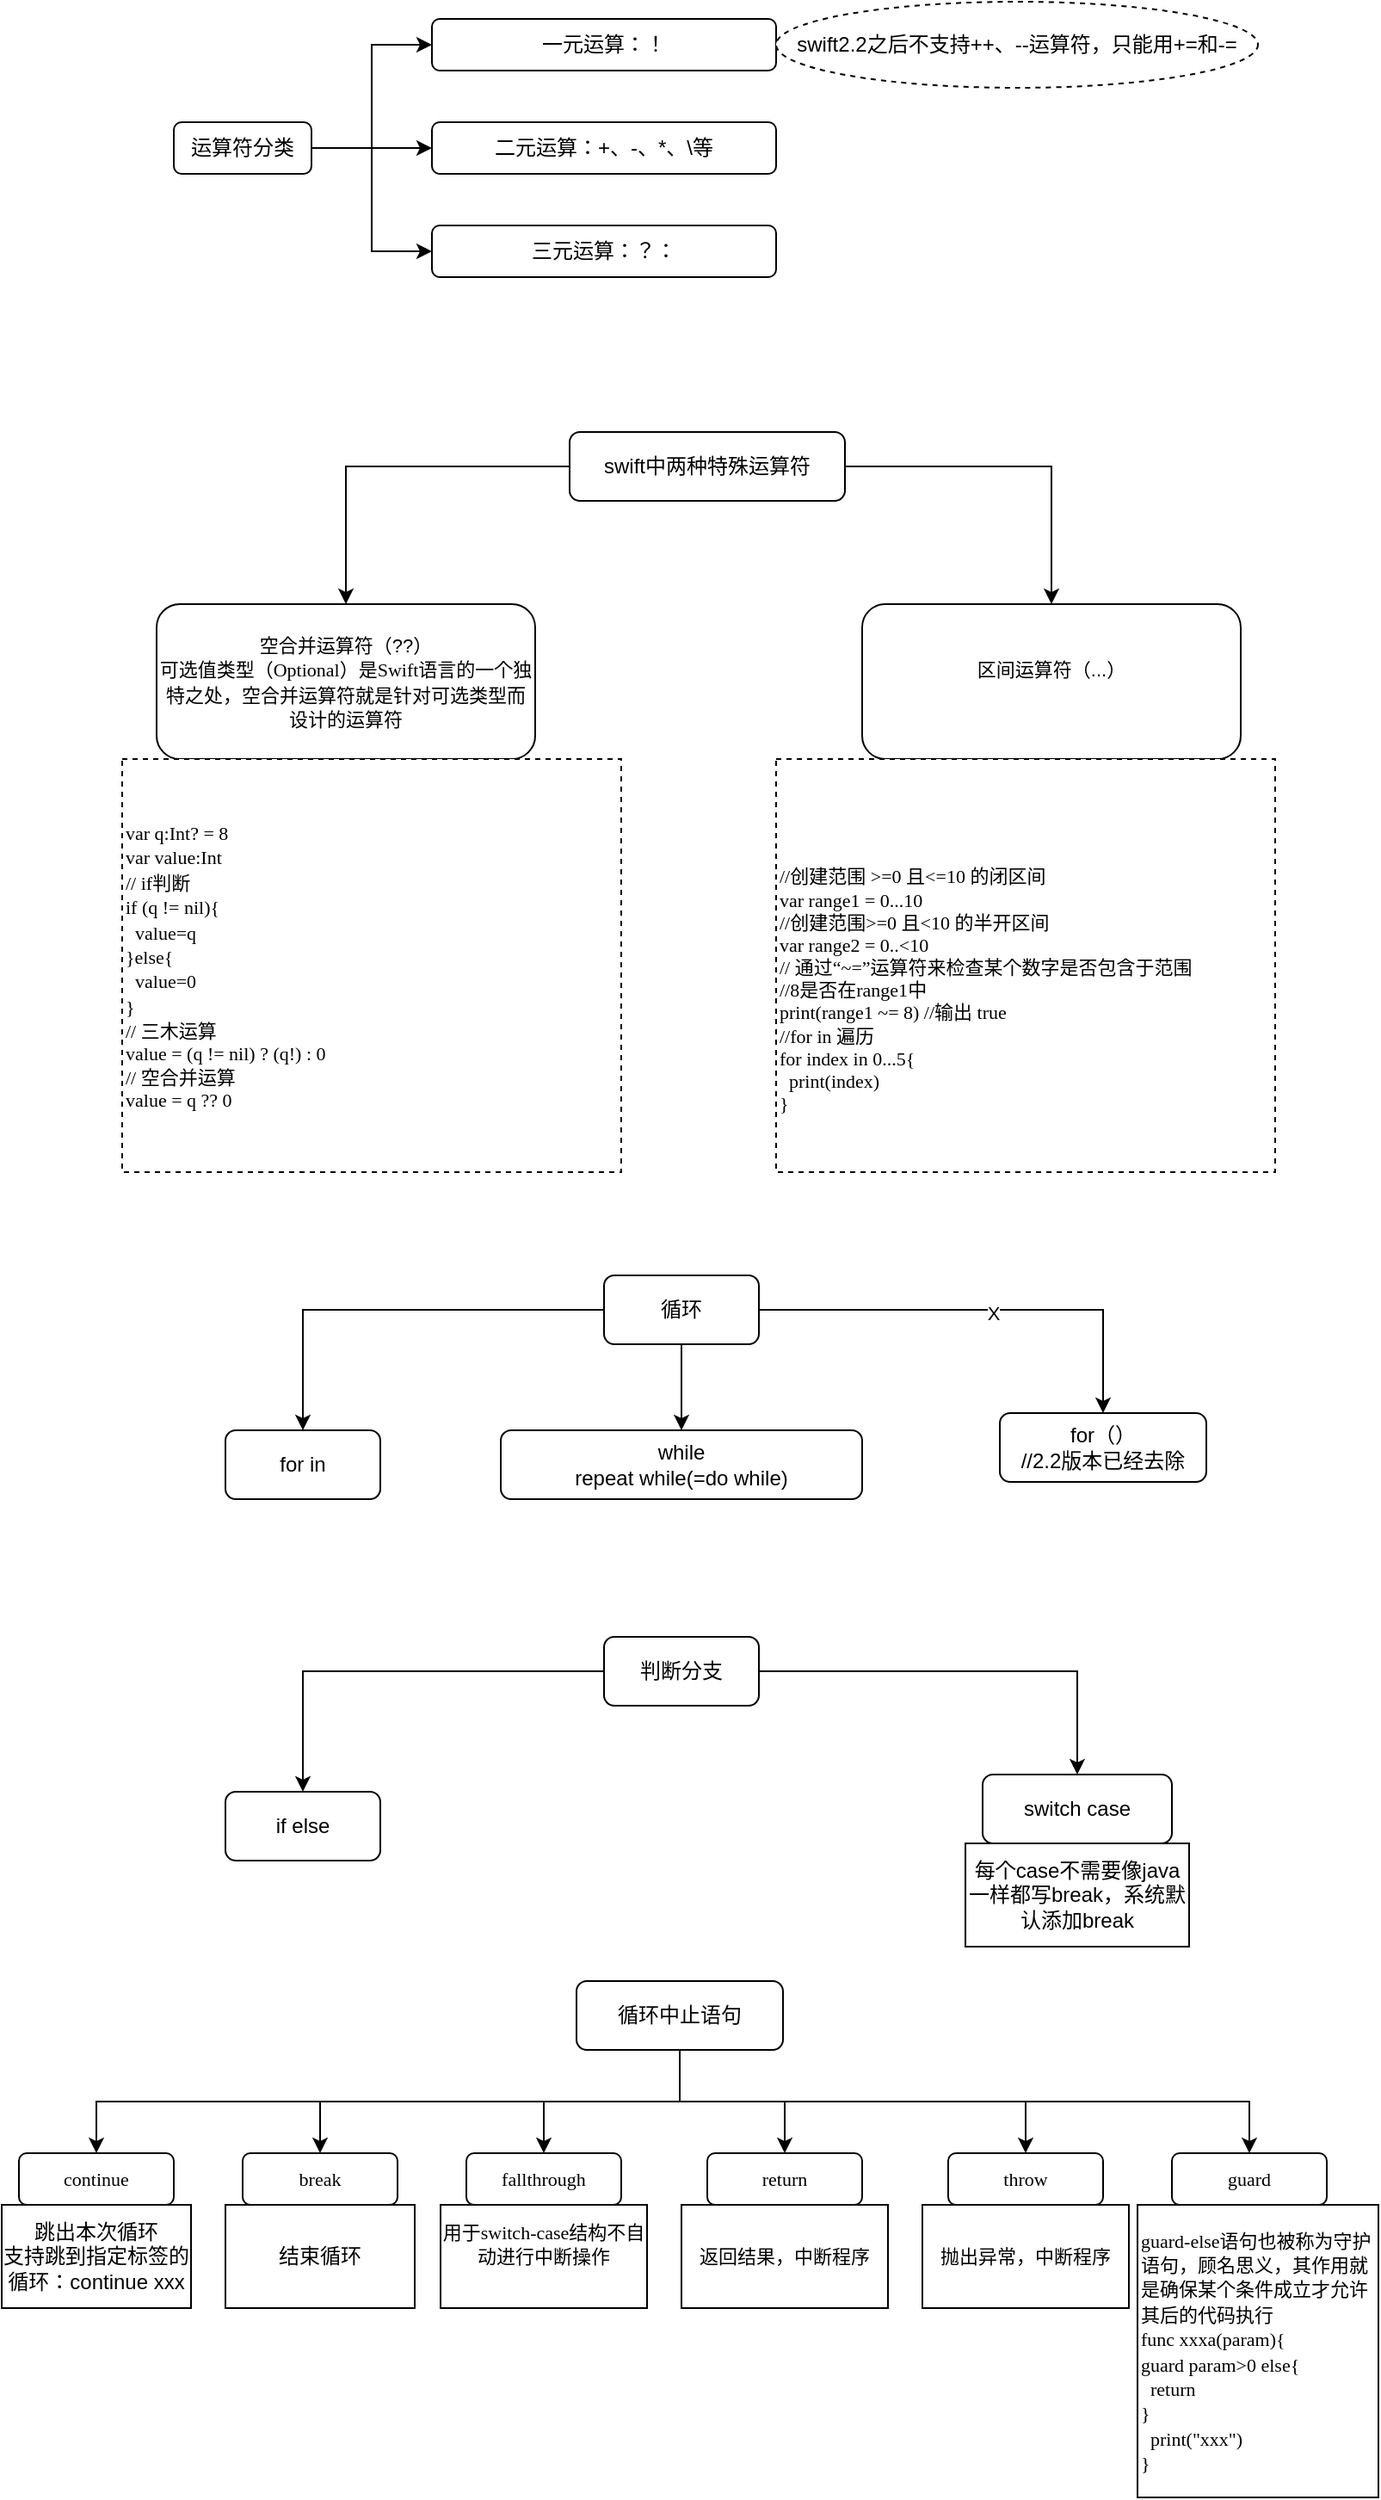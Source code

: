 <mxfile version="13.8.2" type="device"><diagram id="3bpRNgHyk78-pTCMW3Rk" name="Page-1"><mxGraphModel dx="1426" dy="700" grid="1" gridSize="10" guides="1" tooltips="1" connect="1" arrows="1" fold="1" page="1" pageScale="1" pageWidth="827" pageHeight="1169" math="0" shadow="0"><root><mxCell id="0"/><mxCell id="1" parent="0"/><mxCell id="QzSz1MgBjZL7cKPzgt0D-6" style="edgeStyle=orthogonalEdgeStyle;rounded=0;orthogonalLoop=1;jettySize=auto;html=1;" edge="1" parent="1" source="QzSz1MgBjZL7cKPzgt0D-1" target="QzSz1MgBjZL7cKPzgt0D-3"><mxGeometry relative="1" as="geometry"/></mxCell><mxCell id="QzSz1MgBjZL7cKPzgt0D-7" style="edgeStyle=orthogonalEdgeStyle;rounded=0;orthogonalLoop=1;jettySize=auto;html=1;entryX=0;entryY=0.5;entryDx=0;entryDy=0;" edge="1" parent="1" source="QzSz1MgBjZL7cKPzgt0D-1" target="QzSz1MgBjZL7cKPzgt0D-2"><mxGeometry relative="1" as="geometry"/></mxCell><mxCell id="QzSz1MgBjZL7cKPzgt0D-8" style="edgeStyle=orthogonalEdgeStyle;rounded=0;orthogonalLoop=1;jettySize=auto;html=1;entryX=0;entryY=0.5;entryDx=0;entryDy=0;" edge="1" parent="1" source="QzSz1MgBjZL7cKPzgt0D-1" target="QzSz1MgBjZL7cKPzgt0D-4"><mxGeometry relative="1" as="geometry"/></mxCell><mxCell id="QzSz1MgBjZL7cKPzgt0D-1" value="运算符分类" style="rounded=1;whiteSpace=wrap;html=1;" vertex="1" parent="1"><mxGeometry x="110" y="130" width="80" height="30" as="geometry"/></mxCell><mxCell id="QzSz1MgBjZL7cKPzgt0D-2" value="一元运算：！" style="rounded=1;whiteSpace=wrap;html=1;" vertex="1" parent="1"><mxGeometry x="260" y="70" width="200" height="30" as="geometry"/></mxCell><mxCell id="QzSz1MgBjZL7cKPzgt0D-3" value="二元运算：+、-、*、\等" style="rounded=1;whiteSpace=wrap;html=1;" vertex="1" parent="1"><mxGeometry x="260" y="130" width="200" height="30" as="geometry"/></mxCell><mxCell id="QzSz1MgBjZL7cKPzgt0D-4" value="三元运算：？：" style="rounded=1;whiteSpace=wrap;html=1;" vertex="1" parent="1"><mxGeometry x="260" y="190" width="200" height="30" as="geometry"/></mxCell><mxCell id="QzSz1MgBjZL7cKPzgt0D-9" value="swift2.2之后不支持++、--运算符，只能用+=和-=" style="ellipse;whiteSpace=wrap;html=1;dashed=1;" vertex="1" parent="1"><mxGeometry x="460" y="60" width="280" height="50" as="geometry"/></mxCell><mxCell id="QzSz1MgBjZL7cKPzgt0D-15" style="edgeStyle=orthogonalEdgeStyle;rounded=0;orthogonalLoop=1;jettySize=auto;html=1;entryX=0.5;entryY=0;entryDx=0;entryDy=0;" edge="1" parent="1" source="QzSz1MgBjZL7cKPzgt0D-10" target="QzSz1MgBjZL7cKPzgt0D-11"><mxGeometry relative="1" as="geometry"/></mxCell><mxCell id="QzSz1MgBjZL7cKPzgt0D-16" style="edgeStyle=orthogonalEdgeStyle;rounded=0;orthogonalLoop=1;jettySize=auto;html=1;" edge="1" parent="1" source="QzSz1MgBjZL7cKPzgt0D-10" target="QzSz1MgBjZL7cKPzgt0D-12"><mxGeometry relative="1" as="geometry"/></mxCell><mxCell id="QzSz1MgBjZL7cKPzgt0D-10" value="swift中两种特殊运算符" style="rounded=1;whiteSpace=wrap;html=1;" vertex="1" parent="1"><mxGeometry x="340" y="310" width="160" height="40" as="geometry"/></mxCell><mxCell id="QzSz1MgBjZL7cKPzgt0D-11" value="&lt;span style=&quot;font-size: 11px&quot;&gt;空合并运算符（??）&lt;br&gt;&lt;/span&gt;&lt;span style=&quot;font-size: 11px ; font-family: &amp;#34;simsun&amp;#34;&quot;&gt;可选值类型（&lt;/span&gt;&lt;span style=&quot;font-size: 11px ; font-family: &amp;#34;simsun&amp;#34;&quot;&gt;Optional）是Swift语言的一个独特之处，空合并运算符&lt;/span&gt;&lt;span style=&quot;font-size: 11px ; font-family: &amp;#34;simsun&amp;#34;&quot;&gt;就是针对可选类型而设计的运算符&lt;/span&gt;&lt;span style=&quot;font-size: 11px ; font-family: &amp;#34;simsun&amp;#34;&quot;&gt;&lt;br&gt;&lt;/span&gt;" style="rounded=1;whiteSpace=wrap;html=1;" vertex="1" parent="1"><mxGeometry x="100" y="410" width="220" height="90" as="geometry"/></mxCell><mxCell id="QzSz1MgBjZL7cKPzgt0D-12" value="&lt;span style=&quot;font-size: 11px&quot;&gt;区间运算符（...）&lt;br&gt;&lt;/span&gt;&lt;span style=&quot;font-size: 11px ; font-family: &amp;#34;simsun&amp;#34;&quot;&gt;&lt;br&gt;&lt;/span&gt;" style="rounded=1;whiteSpace=wrap;html=1;" vertex="1" parent="1"><mxGeometry x="510" y="410" width="220" height="90" as="geometry"/></mxCell><mxCell id="QzSz1MgBjZL7cKPzgt0D-13" value="&lt;font style=&quot;font-size: 11px&quot;&gt;&lt;span style=&quot;font-family: &amp;#34;couriernewpsmt&amp;#34; ; font-size: 11px&quot;&gt;var q:Int? = 8&lt;br style=&quot;font-size: 11px&quot;&gt;&lt;/span&gt;&lt;span style=&quot;font-family: &amp;#34;couriernewpsmt&amp;#34; ; font-size: 11px&quot;&gt;var value:Int&lt;br style=&quot;font-size: 11px&quot;&gt;// if判断&lt;br style=&quot;font-size: 11px&quot;&gt;&lt;/span&gt;&lt;span style=&quot;font-family: &amp;#34;couriernewpsmt&amp;#34; ; font-size: 11px&quot;&gt;if (q != nil){&lt;br style=&quot;font-size: 11px&quot;&gt;&amp;nbsp; value=q&lt;br style=&quot;font-size: 11px&quot;&gt;}else{&lt;br style=&quot;font-size: 11px&quot;&gt;&amp;nbsp; value=0&lt;br style=&quot;font-size: 11px&quot;&gt;}&lt;br style=&quot;font-size: 11px&quot;&gt;// 三木运算&lt;br style=&quot;font-size: 11px&quot;&gt;&lt;/span&gt;&lt;/font&gt;&lt;div style=&quot;font-size: 11px&quot;&gt;&lt;span style=&quot;font-family: &amp;#34;couriernewpsmt&amp;#34; ; font-size: 11px&quot;&gt;&lt;font style=&quot;font-size: 11px&quot;&gt; value = (q != nil) ? (q!) : 0&amp;nbsp;&lt;/font&gt;&lt;/span&gt;&lt;/div&gt;&lt;div style=&quot;font-size: 11px&quot;&gt;&lt;span style=&quot;font-family: &amp;#34;couriernewpsmt&amp;#34; ; font-size: 11px&quot;&gt;&lt;font style=&quot;font-size: 11px&quot;&gt;// 空合并运算&lt;/font&gt;&lt;/span&gt;&lt;/div&gt;&lt;div style=&quot;font-size: 11px&quot;&gt;&lt;font face=&quot;couriernewpsmt&quot; style=&quot;font-size: 11px&quot;&gt;value = q ?? 0&lt;/font&gt;&lt;/div&gt;" style="rounded=0;whiteSpace=wrap;html=1;dashed=1;align=left;" vertex="1" parent="1"><mxGeometry x="80" y="500" width="290" height="240" as="geometry"/></mxCell><mxCell id="QzSz1MgBjZL7cKPzgt0D-14" value="&lt;font style=&quot;font-size: 11px&quot;&gt;&lt;br&gt;&lt;br&gt;&lt;/font&gt;&lt;div style=&quot;font-size: 11px&quot;&gt;&lt;font style=&quot;font-size: 11px&quot;&gt;&lt;span style=&quot;font-family: &amp;#34;couriernewpsmt&amp;#34; ; font-size: 11px&quot;&gt;//&lt;/span&gt;&lt;span style=&quot;font-family: &amp;#34;simsun&amp;#34; ; font-size: 11px&quot;&gt;创建范围&lt;/span&gt;&lt;span style=&quot;font-family: &amp;#34;couriernewpsmt&amp;#34; ; font-size: 11px&quot;&gt; &amp;gt;=0 &lt;/span&gt;&lt;span style=&quot;font-family: &amp;#34;simsun&amp;#34; ; font-size: 11px&quot;&gt;且&lt;/span&gt;&lt;span style=&quot;font-family: &amp;#34;couriernewpsmt&amp;#34; ; font-size: 11px&quot;&gt;&amp;lt;=10 &lt;/span&gt;&lt;span style=&quot;font-family: &amp;#34;simsun&amp;#34; ; font-size: 11px&quot;&gt;的闭区间&lt;br&gt;&lt;/span&gt;&lt;/font&gt;&lt;/div&gt;&lt;div style=&quot;font-size: 11px&quot;&gt;&lt;span style=&quot;font-family: &amp;#34;couriernewpsmt&amp;#34; ; font-size: 11px&quot;&gt;&lt;font style=&quot;font-size: 11px&quot;&gt; var range1 = 0...10&lt;br&gt;&lt;/font&gt;&lt;/span&gt;&lt;/div&gt;&lt;div style=&quot;font-size: 11px&quot;&gt;&lt;font style=&quot;font-size: 11px&quot;&gt;&lt;span style=&quot;font-family: &amp;#34;couriernewpsmt&amp;#34; ; font-size: 11px&quot;&gt; //&lt;/span&gt;&lt;span style=&quot;font-family: &amp;#34;simsun&amp;#34; ; font-size: 11px&quot;&gt;创建范围&lt;/span&gt;&lt;span style=&quot;font-family: &amp;#34;couriernewpsmt&amp;#34; ; font-size: 11px&quot;&gt;&amp;gt;=0 &lt;/span&gt;&lt;span style=&quot;font-family: &amp;#34;simsun&amp;#34; ; font-size: 11px&quot;&gt;且&lt;/span&gt;&lt;span style=&quot;font-family: &amp;#34;couriernewpsmt&amp;#34; ; font-size: 11px&quot;&gt;&amp;lt;10 &lt;/span&gt;&lt;span style=&quot;font-family: &amp;#34;simsun&amp;#34; ; font-size: 11px&quot;&gt;的半开区间&lt;br&gt;&lt;/span&gt;&lt;/font&gt;&lt;/div&gt;&lt;div style=&quot;font-size: 11px&quot;&gt;&lt;span style=&quot;font-family: &amp;#34;couriernewpsmt&amp;#34; ; font-size: 11px&quot;&gt;&lt;font style=&quot;font-size: 11px&quot;&gt; var range2 = 0..&amp;lt;10&lt;br&gt;&lt;/font&gt;&lt;/span&gt;&lt;/div&gt;&lt;div style=&quot;font-size: 11px&quot;&gt;&lt;span style=&quot;font-family: &amp;#34;simsun&amp;#34; ; font-size: 11px&quot;&gt;&lt;font style=&quot;font-size: 11px&quot;&gt;// 通过“~=”运算符来检查某个数字是否包含于范围&lt;/font&gt;&lt;/span&gt;&lt;/div&gt;&lt;div style=&quot;font-size: 11px&quot;&gt;&lt;font style=&quot;font-size: 11px&quot;&gt;&lt;span style=&quot;font-family: &amp;#34;couriernewpsmt&amp;#34; ; font-size: 11px&quot;&gt;//8&lt;/span&gt;&lt;span style=&quot;font-family: &amp;#34;simsun&amp;#34; ; font-size: 11px&quot;&gt;是否在&lt;/span&gt;&lt;span style=&quot;font-family: &amp;#34;couriernewpsmt&amp;#34; ; font-size: 11px&quot;&gt;range1&lt;/span&gt;&lt;span style=&quot;font-family: &amp;#34;simsun&amp;#34; ; font-size: 11px&quot;&gt;中&lt;br&gt;&lt;/span&gt;&lt;/font&gt;&lt;/div&gt;&lt;div style=&quot;font-size: 11px&quot;&gt;&lt;font style=&quot;font-size: 11px&quot;&gt;&lt;span style=&quot;font-family: &amp;#34;couriernewpsmt&amp;#34; ; font-size: 11px&quot;&gt; print(range1 ~= 8) //&lt;/span&gt;&lt;span style=&quot;font-family: &amp;#34;simsun&amp;#34; ; font-size: 11px&quot;&gt;输出&lt;/span&gt;&lt;span style=&quot;font-family: &amp;#34;couriernewpsmt&amp;#34; ; font-size: 11px&quot;&gt; true&amp;nbsp;&lt;/span&gt;&lt;/font&gt;&lt;/div&gt;&lt;div style=&quot;font-size: 11px&quot;&gt;&lt;font style=&quot;font-size: 11px&quot;&gt;&lt;span style=&quot;font-family: &amp;#34;couriernewpsmt&amp;#34; ; font-size: 11px&quot;&gt;//for in 遍历&lt;/span&gt;&lt;/font&gt;&lt;/div&gt;&lt;div style=&quot;font-size: 11px&quot;&gt;&lt;font style=&quot;font-size: 11px&quot;&gt;&lt;span style=&quot;font-family: &amp;#34;couriernewpsmt&amp;#34; ; font-size: 11px&quot;&gt;for index in 0...5{&lt;/span&gt;&lt;/font&gt;&lt;/div&gt;&lt;div style=&quot;font-size: 11px&quot;&gt;&lt;font style=&quot;font-size: 11px&quot;&gt;&lt;span style=&quot;font-family: &amp;#34;couriernewpsmt&amp;#34; ; font-size: 11px&quot;&gt;&amp;nbsp; print(index)&lt;/span&gt;&lt;/font&gt;&lt;/div&gt;&lt;div style=&quot;font-size: 11px&quot;&gt;&lt;font style=&quot;font-size: 11px&quot;&gt;&lt;span style=&quot;font-family: &amp;#34;couriernewpsmt&amp;#34; ; font-size: 11px&quot;&gt;}&lt;/span&gt;&lt;/font&gt;&lt;/div&gt;" style="rounded=0;whiteSpace=wrap;html=1;dashed=1;align=left;" vertex="1" parent="1"><mxGeometry x="460" y="500" width="290" height="240" as="geometry"/></mxCell><mxCell id="QzSz1MgBjZL7cKPzgt0D-21" style="edgeStyle=orthogonalEdgeStyle;rounded=0;orthogonalLoop=1;jettySize=auto;html=1;entryX=0.5;entryY=0;entryDx=0;entryDy=0;" edge="1" parent="1" source="QzSz1MgBjZL7cKPzgt0D-17" target="QzSz1MgBjZL7cKPzgt0D-19"><mxGeometry relative="1" as="geometry"/></mxCell><mxCell id="QzSz1MgBjZL7cKPzgt0D-22" style="edgeStyle=orthogonalEdgeStyle;rounded=0;orthogonalLoop=1;jettySize=auto;html=1;" edge="1" parent="1" source="QzSz1MgBjZL7cKPzgt0D-17" target="QzSz1MgBjZL7cKPzgt0D-18"><mxGeometry relative="1" as="geometry"/></mxCell><mxCell id="QzSz1MgBjZL7cKPzgt0D-23" style="edgeStyle=orthogonalEdgeStyle;rounded=0;orthogonalLoop=1;jettySize=auto;html=1;entryX=0.5;entryY=0;entryDx=0;entryDy=0;" edge="1" parent="1" source="QzSz1MgBjZL7cKPzgt0D-17" target="QzSz1MgBjZL7cKPzgt0D-20"><mxGeometry relative="1" as="geometry"/></mxCell><mxCell id="QzSz1MgBjZL7cKPzgt0D-24" value="X" style="edgeLabel;html=1;align=center;verticalAlign=middle;resizable=0;points=[];" vertex="1" connectable="0" parent="QzSz1MgBjZL7cKPzgt0D-23"><mxGeometry x="0.046" y="-2" relative="1" as="geometry"><mxPoint as="offset"/></mxGeometry></mxCell><mxCell id="QzSz1MgBjZL7cKPzgt0D-17" value="循环" style="rounded=1;whiteSpace=wrap;html=1;" vertex="1" parent="1"><mxGeometry x="360" y="800" width="90" height="40" as="geometry"/></mxCell><mxCell id="QzSz1MgBjZL7cKPzgt0D-18" value="for in" style="rounded=1;whiteSpace=wrap;html=1;" vertex="1" parent="1"><mxGeometry x="140" y="890" width="90" height="40" as="geometry"/></mxCell><mxCell id="QzSz1MgBjZL7cKPzgt0D-19" value="while&lt;br&gt;repeat while(=do while)" style="rounded=1;whiteSpace=wrap;html=1;" vertex="1" parent="1"><mxGeometry x="300" y="890" width="210" height="40" as="geometry"/></mxCell><mxCell id="QzSz1MgBjZL7cKPzgt0D-20" value="for（）&lt;br&gt;//2.2版本已经去除" style="rounded=1;whiteSpace=wrap;html=1;" vertex="1" parent="1"><mxGeometry x="590" y="880" width="120" height="40" as="geometry"/></mxCell><mxCell id="QzSz1MgBjZL7cKPzgt0D-25" style="edgeStyle=orthogonalEdgeStyle;rounded=0;orthogonalLoop=1;jettySize=auto;html=1;entryX=0.5;entryY=0;entryDx=0;entryDy=0;" edge="1" parent="1" source="QzSz1MgBjZL7cKPzgt0D-29" target="QzSz1MgBjZL7cKPzgt0D-31"><mxGeometry relative="1" as="geometry"/></mxCell><mxCell id="QzSz1MgBjZL7cKPzgt0D-26" style="edgeStyle=orthogonalEdgeStyle;rounded=0;orthogonalLoop=1;jettySize=auto;html=1;" edge="1" parent="1" source="QzSz1MgBjZL7cKPzgt0D-29" target="QzSz1MgBjZL7cKPzgt0D-30"><mxGeometry relative="1" as="geometry"/></mxCell><mxCell id="QzSz1MgBjZL7cKPzgt0D-29" value="判断分支" style="rounded=1;whiteSpace=wrap;html=1;" vertex="1" parent="1"><mxGeometry x="360" y="1010" width="90" height="40" as="geometry"/></mxCell><mxCell id="QzSz1MgBjZL7cKPzgt0D-30" value="if else" style="rounded=1;whiteSpace=wrap;html=1;" vertex="1" parent="1"><mxGeometry x="140" y="1100" width="90" height="40" as="geometry"/></mxCell><mxCell id="QzSz1MgBjZL7cKPzgt0D-31" value="switch case" style="rounded=1;whiteSpace=wrap;html=1;" vertex="1" parent="1"><mxGeometry x="580" y="1090" width="110" height="40" as="geometry"/></mxCell><mxCell id="QzSz1MgBjZL7cKPzgt0D-40" style="edgeStyle=orthogonalEdgeStyle;rounded=0;orthogonalLoop=1;jettySize=auto;html=1;exitX=0.5;exitY=1;exitDx=0;exitDy=0;" edge="1" parent="1" source="QzSz1MgBjZL7cKPzgt0D-33" target="QzSz1MgBjZL7cKPzgt0D-34"><mxGeometry relative="1" as="geometry"/></mxCell><mxCell id="QzSz1MgBjZL7cKPzgt0D-41" style="edgeStyle=orthogonalEdgeStyle;rounded=0;orthogonalLoop=1;jettySize=auto;html=1;entryX=0.5;entryY=0;entryDx=0;entryDy=0;exitX=0.5;exitY=1;exitDx=0;exitDy=0;" edge="1" parent="1" source="QzSz1MgBjZL7cKPzgt0D-33" target="QzSz1MgBjZL7cKPzgt0D-35"><mxGeometry relative="1" as="geometry"/></mxCell><mxCell id="QzSz1MgBjZL7cKPzgt0D-42" style="edgeStyle=orthogonalEdgeStyle;rounded=0;orthogonalLoop=1;jettySize=auto;html=1;entryX=0.5;entryY=0;entryDx=0;entryDy=0;" edge="1" parent="1" source="QzSz1MgBjZL7cKPzgt0D-33" target="QzSz1MgBjZL7cKPzgt0D-36"><mxGeometry relative="1" as="geometry"/></mxCell><mxCell id="QzSz1MgBjZL7cKPzgt0D-43" style="edgeStyle=orthogonalEdgeStyle;rounded=0;orthogonalLoop=1;jettySize=auto;html=1;" edge="1" parent="1" source="QzSz1MgBjZL7cKPzgt0D-33" target="QzSz1MgBjZL7cKPzgt0D-37"><mxGeometry relative="1" as="geometry"/></mxCell><mxCell id="QzSz1MgBjZL7cKPzgt0D-44" style="edgeStyle=orthogonalEdgeStyle;rounded=0;orthogonalLoop=1;jettySize=auto;html=1;exitX=0.5;exitY=1;exitDx=0;exitDy=0;" edge="1" parent="1" source="QzSz1MgBjZL7cKPzgt0D-33" target="QzSz1MgBjZL7cKPzgt0D-38"><mxGeometry relative="1" as="geometry"/></mxCell><mxCell id="QzSz1MgBjZL7cKPzgt0D-45" style="edgeStyle=orthogonalEdgeStyle;rounded=0;orthogonalLoop=1;jettySize=auto;html=1;exitX=0.5;exitY=1;exitDx=0;exitDy=0;" edge="1" parent="1" source="QzSz1MgBjZL7cKPzgt0D-33" target="QzSz1MgBjZL7cKPzgt0D-39"><mxGeometry relative="1" as="geometry"/></mxCell><mxCell id="QzSz1MgBjZL7cKPzgt0D-33" value="循环中止语句" style="rounded=1;whiteSpace=wrap;html=1;" vertex="1" parent="1"><mxGeometry x="344" y="1210" width="120" height="40" as="geometry"/></mxCell><mxCell id="QzSz1MgBjZL7cKPzgt0D-34" value="&lt;span style=&quot;font-size: 11px ; font-family: &amp;#34;simsun&amp;#34;&quot;&gt;continue&lt;br&gt;&lt;/span&gt;" style="rounded=1;whiteSpace=wrap;html=1;" vertex="1" parent="1"><mxGeometry x="20" y="1310" width="90" height="30" as="geometry"/></mxCell><mxCell id="QzSz1MgBjZL7cKPzgt0D-35" value="&lt;span style=&quot;font-size: 11px ; font-family: &amp;#34;simsun&amp;#34;&quot;&gt;break&lt;/span&gt;" style="rounded=1;whiteSpace=wrap;html=1;" vertex="1" parent="1"><mxGeometry x="150" y="1310" width="90" height="30" as="geometry"/></mxCell><mxCell id="QzSz1MgBjZL7cKPzgt0D-36" value="&lt;span style=&quot;font-size: 11px ; font-family: &amp;#34;simsun&amp;#34;&quot;&gt;fallthrough&lt;br&gt;&lt;/span&gt;" style="rounded=1;whiteSpace=wrap;html=1;" vertex="1" parent="1"><mxGeometry x="280" y="1310" width="90" height="30" as="geometry"/></mxCell><mxCell id="QzSz1MgBjZL7cKPzgt0D-37" value="&lt;span style=&quot;font-size: 11px ; font-family: &amp;#34;simsun&amp;#34;&quot;&gt;return&lt;/span&gt;" style="rounded=1;whiteSpace=wrap;html=1;" vertex="1" parent="1"><mxGeometry x="420" y="1310" width="90" height="30" as="geometry"/></mxCell><mxCell id="QzSz1MgBjZL7cKPzgt0D-38" value="&lt;span style=&quot;font-size: 11px ; font-family: &amp;#34;simsun&amp;#34;&quot;&gt;throw&lt;/span&gt;" style="rounded=1;whiteSpace=wrap;html=1;" vertex="1" parent="1"><mxGeometry x="560" y="1310" width="90" height="30" as="geometry"/></mxCell><mxCell id="QzSz1MgBjZL7cKPzgt0D-39" value="&lt;span style=&quot;font-size: 11px ; font-family: &amp;#34;simsun&amp;#34;&quot;&gt;guard&lt;/span&gt;" style="rounded=1;whiteSpace=wrap;html=1;" vertex="1" parent="1"><mxGeometry x="690" y="1310" width="90" height="30" as="geometry"/></mxCell><mxCell id="QzSz1MgBjZL7cKPzgt0D-46" value="跳出本次循环&lt;br&gt;支持跳到指定标签的循环：continue xxx" style="rounded=0;whiteSpace=wrap;html=1;" vertex="1" parent="1"><mxGeometry x="10" y="1340" width="110" height="60" as="geometry"/></mxCell><mxCell id="QzSz1MgBjZL7cKPzgt0D-47" value="每个case不需要像java一样都写break，系统默认添加break" style="rounded=0;whiteSpace=wrap;html=1;" vertex="1" parent="1"><mxGeometry x="570" y="1130" width="130" height="60" as="geometry"/></mxCell><mxCell id="QzSz1MgBjZL7cKPzgt0D-48" value="结束循环" style="rounded=0;whiteSpace=wrap;html=1;" vertex="1" parent="1"><mxGeometry x="140" y="1340" width="110" height="60" as="geometry"/></mxCell><mxCell id="QzSz1MgBjZL7cKPzgt0D-49" value="&lt;font style=&quot;font-size: 11px&quot;&gt;用于&lt;span style=&quot;font-family: &amp;#34;simsun&amp;#34;&quot;&gt;switch-case结构不自动&lt;/span&gt;&lt;span style=&quot;font-family: &amp;#34;simsun&amp;#34;&quot;&gt;进行中断操作&lt;/span&gt;&lt;span style=&quot;font-family: &amp;#34;simsun&amp;#34;&quot;&gt;&lt;br&gt;&lt;/span&gt;&lt;/font&gt;&lt;br/&gt;" style="rounded=0;whiteSpace=wrap;html=1;" vertex="1" parent="1"><mxGeometry x="265" y="1340" width="120" height="60" as="geometry"/></mxCell><mxCell id="QzSz1MgBjZL7cKPzgt0D-50" value="&lt;span style=&quot;font-size: 11px&quot;&gt;返回结果，中断程序&lt;/span&gt;" style="rounded=0;whiteSpace=wrap;html=1;" vertex="1" parent="1"><mxGeometry x="405" y="1340" width="120" height="60" as="geometry"/></mxCell><mxCell id="QzSz1MgBjZL7cKPzgt0D-51" value="&lt;span style=&quot;font-size: 11px&quot;&gt;抛出异常，中断程序&lt;/span&gt;" style="rounded=0;whiteSpace=wrap;html=1;" vertex="1" parent="1"><mxGeometry x="545" y="1340" width="120" height="60" as="geometry"/></mxCell><mxCell id="QzSz1MgBjZL7cKPzgt0D-52" value="&lt;span style=&quot;font-size: 11px ; font-family: &amp;#34;simsun&amp;#34;&quot;&gt;guard-else语句也被称为守护语句，顾名思义，其&lt;/span&gt;&lt;span style=&quot;font-size: 11px ; font-family: &amp;#34;simsun&amp;#34;&quot;&gt;作用就是确保某个条件成立才允许其后的代码执行&lt;/span&gt;&lt;span style=&quot;font-size: 11px ; font-family: &amp;#34;simsun&amp;#34;&quot;&gt;&lt;br&gt;&lt;/span&gt;&lt;font style=&quot;font-size: 11px&quot;&gt;&lt;span style=&quot;font-family: &amp;#34;couriernewpsmt&amp;#34;&quot;&gt;func xxxa(param){&lt;br&gt;guard param&amp;gt;0 else{&lt;br&gt;&amp;nbsp; return&lt;br&gt;}&lt;br&gt;&amp;nbsp; print(&quot;xxx&quot;)&lt;br&gt;}&lt;/span&gt;&lt;/font&gt;" style="rounded=0;whiteSpace=wrap;html=1;align=left;" vertex="1" parent="1"><mxGeometry x="670" y="1340" width="140" height="170" as="geometry"/></mxCell></root></mxGraphModel></diagram></mxfile>